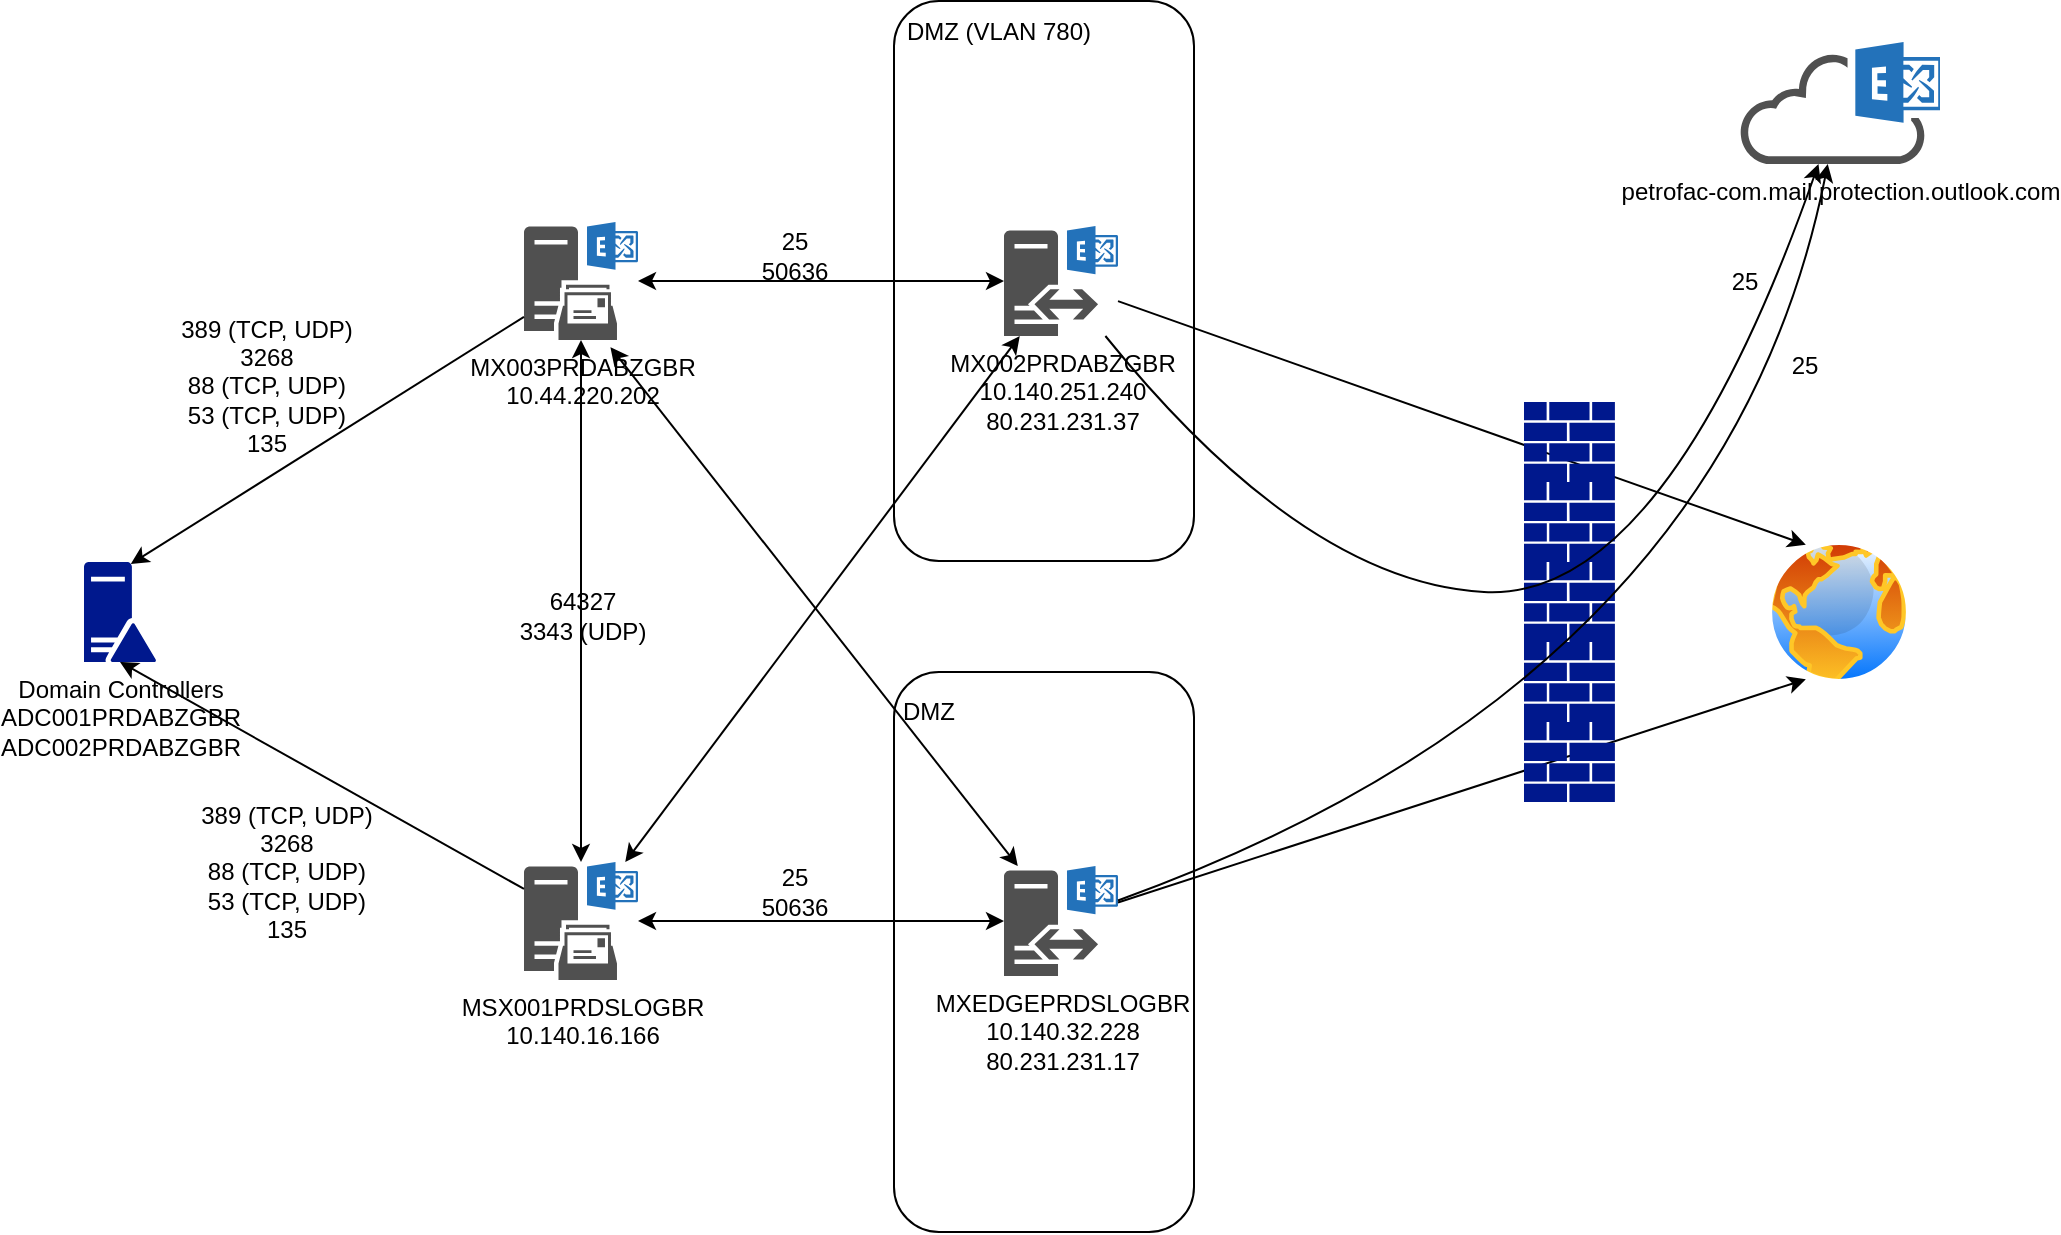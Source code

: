 <mxfile version="21.6.2" type="github">
  <diagram name="Page-1" id="f-zbyAJfGM1SuX7Dz58G">
    <mxGraphModel dx="1468" dy="922" grid="1" gridSize="10" guides="1" tooltips="1" connect="1" arrows="1" fold="1" page="1" pageScale="1" pageWidth="850" pageHeight="1100" math="0" shadow="0">
      <root>
        <mxCell id="0" />
        <mxCell id="1" parent="0" />
        <mxCell id="9CPUtANPXuZLFSPQJpxu-23" value="" style="rounded=1;whiteSpace=wrap;html=1;rotation=90;" parent="1" vertex="1">
          <mxGeometry x="440" y="740" width="280" height="150" as="geometry" />
        </mxCell>
        <mxCell id="9CPUtANPXuZLFSPQJpxu-3" value="" style="rounded=1;whiteSpace=wrap;html=1;rotation=90;" parent="1" vertex="1">
          <mxGeometry x="440" y="404.5" width="280" height="150" as="geometry" />
        </mxCell>
        <mxCell id="9CPUtANPXuZLFSPQJpxu-1" value="MX003PRDABZGBR&lt;br&gt;10.44.220.202" style="sketch=0;pointerEvents=1;shadow=0;dashed=0;html=1;strokeColor=none;fillColor=#505050;labelPosition=center;verticalLabelPosition=bottom;verticalAlign=top;outlineConnect=0;align=center;shape=mxgraph.office.servers.exchange_mailbox_server;" parent="1" vertex="1">
          <mxGeometry x="320" y="450" width="57" height="59" as="geometry" />
        </mxCell>
        <mxCell id="9CPUtANPXuZLFSPQJpxu-2" value="MX002PRDABZGBR&lt;br&gt;10.140.251.240&lt;br&gt;80.231.231.37" style="sketch=0;pointerEvents=1;shadow=0;dashed=0;html=1;strokeColor=none;fillColor=#505050;labelPosition=center;verticalLabelPosition=bottom;verticalAlign=top;outlineConnect=0;align=center;shape=mxgraph.office.servers.exchange_edge_transport_server;" parent="1" vertex="1">
          <mxGeometry x="560" y="452" width="57" height="55" as="geometry" />
        </mxCell>
        <mxCell id="9CPUtANPXuZLFSPQJpxu-4" value="DMZ (VLAN 780)" style="text;html=1;align=center;verticalAlign=middle;resizable=0;points=[];autosize=1;strokeColor=none;fillColor=none;" parent="1" vertex="1">
          <mxGeometry x="497" y="340" width="120" height="30" as="geometry" />
        </mxCell>
        <mxCell id="9CPUtANPXuZLFSPQJpxu-5" value="" style="endArrow=classic;startArrow=classic;html=1;rounded=0;" parent="1" source="9CPUtANPXuZLFSPQJpxu-1" target="9CPUtANPXuZLFSPQJpxu-2" edge="1">
          <mxGeometry width="50" height="50" relative="1" as="geometry">
            <mxPoint x="400" y="500" as="sourcePoint" />
            <mxPoint x="450" y="450" as="targetPoint" />
          </mxGeometry>
        </mxCell>
        <mxCell id="9CPUtANPXuZLFSPQJpxu-6" value="25&lt;br&gt;50636" style="text;html=1;align=center;verticalAlign=middle;resizable=0;points=[];autosize=1;strokeColor=none;fillColor=none;" parent="1" vertex="1">
          <mxGeometry x="425" y="447" width="60" height="40" as="geometry" />
        </mxCell>
        <mxCell id="9CPUtANPXuZLFSPQJpxu-10" value="Domain Controllers&lt;br&gt;ADC001PRDABZGBR&lt;br&gt;ADC002PRDABZGBR" style="sketch=0;aspect=fixed;pointerEvents=1;shadow=0;dashed=0;html=1;strokeColor=none;labelPosition=center;verticalLabelPosition=bottom;verticalAlign=top;align=center;fillColor=#00188D;shape=mxgraph.mscae.enterprise.domain_controller" parent="1" vertex="1">
          <mxGeometry x="100" y="620" width="36" height="50" as="geometry" />
        </mxCell>
        <mxCell id="9CPUtANPXuZLFSPQJpxu-11" value="" style="endArrow=classic;html=1;rounded=0;entryX=0.65;entryY=0.02;entryDx=0;entryDy=0;entryPerimeter=0;" parent="1" source="9CPUtANPXuZLFSPQJpxu-1" target="9CPUtANPXuZLFSPQJpxu-10" edge="1">
          <mxGeometry width="50" height="50" relative="1" as="geometry">
            <mxPoint x="300" y="330" as="sourcePoint" />
            <mxPoint x="350" y="280" as="targetPoint" />
          </mxGeometry>
        </mxCell>
        <mxCell id="9CPUtANPXuZLFSPQJpxu-12" value="389 (TCP, UDP)&lt;br&gt;3268&lt;br&gt;88 (TCP, UDP)&lt;br&gt;53 (TCP, UDP)&lt;br&gt;135" style="text;html=1;align=center;verticalAlign=middle;resizable=0;points=[];autosize=1;strokeColor=none;fillColor=none;" parent="1" vertex="1">
          <mxGeometry x="136" y="487" width="110" height="90" as="geometry" />
        </mxCell>
        <mxCell id="9CPUtANPXuZLFSPQJpxu-13" value="" style="image;aspect=fixed;perimeter=ellipsePerimeter;html=1;align=center;shadow=0;dashed=0;spacingTop=3;image=img/lib/active_directory/internet_globe.svg;" parent="1" vertex="1">
          <mxGeometry x="940" y="607.5" width="75" height="75" as="geometry" />
        </mxCell>
        <mxCell id="9CPUtANPXuZLFSPQJpxu-14" value="" style="endArrow=classic;html=1;rounded=0;entryX=0.25;entryY=0;entryDx=0;entryDy=0;" parent="1" source="9CPUtANPXuZLFSPQJpxu-2" target="9CPUtANPXuZLFSPQJpxu-13" edge="1">
          <mxGeometry width="50" height="50" relative="1" as="geometry">
            <mxPoint x="400" y="500" as="sourcePoint" />
            <mxPoint x="450" y="450" as="targetPoint" />
          </mxGeometry>
        </mxCell>
        <mxCell id="9CPUtANPXuZLFSPQJpxu-21" value="MSX001PRDSLOGBR&lt;br&gt;10.140.16.166" style="sketch=0;pointerEvents=1;shadow=0;dashed=0;html=1;strokeColor=none;fillColor=#505050;labelPosition=center;verticalLabelPosition=bottom;verticalAlign=top;outlineConnect=0;align=center;shape=mxgraph.office.servers.exchange_mailbox_server;" parent="1" vertex="1">
          <mxGeometry x="320" y="770" width="57" height="59" as="geometry" />
        </mxCell>
        <mxCell id="9CPUtANPXuZLFSPQJpxu-22" value="MXEDGEPRDSLOGBR&lt;br&gt;10.140.32.228&lt;br&gt;80.231.231.17" style="sketch=0;pointerEvents=1;shadow=0;dashed=0;html=1;strokeColor=none;fillColor=#505050;labelPosition=center;verticalLabelPosition=bottom;verticalAlign=top;outlineConnect=0;align=center;shape=mxgraph.office.servers.exchange_edge_transport_server;" parent="1" vertex="1">
          <mxGeometry x="560" y="772" width="57" height="55" as="geometry" />
        </mxCell>
        <mxCell id="9CPUtANPXuZLFSPQJpxu-24" value="DMZ" style="text;html=1;align=center;verticalAlign=middle;resizable=0;points=[];autosize=1;strokeColor=none;fillColor=none;" parent="1" vertex="1">
          <mxGeometry x="497" y="680" width="50" height="30" as="geometry" />
        </mxCell>
        <mxCell id="9CPUtANPXuZLFSPQJpxu-27" value="" style="endArrow=classic;startArrow=classic;html=1;rounded=0;" parent="1" source="9CPUtANPXuZLFSPQJpxu-21" target="9CPUtANPXuZLFSPQJpxu-1" edge="1">
          <mxGeometry width="50" height="50" relative="1" as="geometry">
            <mxPoint x="400" y="640" as="sourcePoint" />
            <mxPoint x="450" y="590" as="targetPoint" />
          </mxGeometry>
        </mxCell>
        <mxCell id="9CPUtANPXuZLFSPQJpxu-28" value="" style="endArrow=classic;startArrow=classic;html=1;rounded=0;" parent="1" source="9CPUtANPXuZLFSPQJpxu-21" target="9CPUtANPXuZLFSPQJpxu-22" edge="1">
          <mxGeometry width="50" height="50" relative="1" as="geometry">
            <mxPoint x="370" y="799" as="sourcePoint" />
            <mxPoint x="553" y="799" as="targetPoint" />
          </mxGeometry>
        </mxCell>
        <mxCell id="9CPUtANPXuZLFSPQJpxu-29" value="" style="endArrow=classic;html=1;rounded=0;entryX=0.25;entryY=1;entryDx=0;entryDy=0;" parent="1" source="9CPUtANPXuZLFSPQJpxu-22" target="9CPUtANPXuZLFSPQJpxu-13" edge="1">
          <mxGeometry width="50" height="50" relative="1" as="geometry">
            <mxPoint x="400" y="640" as="sourcePoint" />
            <mxPoint x="450" y="590" as="targetPoint" />
          </mxGeometry>
        </mxCell>
        <mxCell id="9CPUtANPXuZLFSPQJpxu-32" value="" style="endArrow=classic;html=1;rounded=0;entryX=0.5;entryY=1;entryDx=0;entryDy=0;entryPerimeter=0;" parent="1" source="9CPUtANPXuZLFSPQJpxu-21" target="9CPUtANPXuZLFSPQJpxu-10" edge="1">
          <mxGeometry width="50" height="50" relative="1" as="geometry">
            <mxPoint x="400" y="640" as="sourcePoint" />
            <mxPoint x="450" y="590" as="targetPoint" />
          </mxGeometry>
        </mxCell>
        <mxCell id="9CPUtANPXuZLFSPQJpxu-36" value="25&lt;br&gt;50636" style="text;html=1;align=center;verticalAlign=middle;resizable=0;points=[];autosize=1;strokeColor=none;fillColor=none;" parent="1" vertex="1">
          <mxGeometry x="425" y="765" width="60" height="40" as="geometry" />
        </mxCell>
        <mxCell id="9CPUtANPXuZLFSPQJpxu-38" value="389 (TCP, UDP)&lt;br&gt;3268&lt;br&gt;88 (TCP, UDP)&lt;br&gt;53 (TCP, UDP)&lt;br&gt;135" style="text;html=1;align=center;verticalAlign=middle;resizable=0;points=[];autosize=1;strokeColor=none;fillColor=none;" parent="1" vertex="1">
          <mxGeometry x="146" y="730" width="110" height="90" as="geometry" />
        </mxCell>
        <mxCell id="9CPUtANPXuZLFSPQJpxu-39" value="64327&lt;br&gt;3343 (UDP)" style="text;html=1;align=center;verticalAlign=middle;resizable=0;points=[];autosize=1;strokeColor=none;fillColor=none;" parent="1" vertex="1">
          <mxGeometry x="303.5" y="626.5" width="90" height="40" as="geometry" />
        </mxCell>
        <mxCell id="9CPUtANPXuZLFSPQJpxu-40" value="" style="sketch=0;aspect=fixed;pointerEvents=1;shadow=0;dashed=0;html=1;strokeColor=none;labelPosition=center;verticalLabelPosition=bottom;verticalAlign=top;align=center;fillColor=#00188D;shape=mxgraph.mscae.enterprise.firewall" parent="1" vertex="1">
          <mxGeometry x="820" y="540" width="45.45" height="40" as="geometry" />
        </mxCell>
        <mxCell id="9CPUtANPXuZLFSPQJpxu-41" value="" style="sketch=0;aspect=fixed;pointerEvents=1;shadow=0;dashed=0;html=1;strokeColor=none;labelPosition=center;verticalLabelPosition=bottom;verticalAlign=top;align=center;fillColor=#00188D;shape=mxgraph.mscae.enterprise.firewall" parent="1" vertex="1">
          <mxGeometry x="820" y="580" width="45.45" height="40" as="geometry" />
        </mxCell>
        <mxCell id="9CPUtANPXuZLFSPQJpxu-42" value="" style="sketch=0;aspect=fixed;pointerEvents=1;shadow=0;dashed=0;html=1;strokeColor=none;labelPosition=center;verticalLabelPosition=bottom;verticalAlign=top;align=center;fillColor=#00188D;shape=mxgraph.mscae.enterprise.firewall" parent="1" vertex="1">
          <mxGeometry x="820" y="700" width="45.45" height="40" as="geometry" />
        </mxCell>
        <mxCell id="9CPUtANPXuZLFSPQJpxu-43" value="" style="sketch=0;aspect=fixed;pointerEvents=1;shadow=0;dashed=0;html=1;strokeColor=none;labelPosition=center;verticalLabelPosition=bottom;verticalAlign=top;align=center;fillColor=#00188D;shape=mxgraph.mscae.enterprise.firewall" parent="1" vertex="1">
          <mxGeometry x="820" y="660" width="45.45" height="40" as="geometry" />
        </mxCell>
        <mxCell id="9CPUtANPXuZLFSPQJpxu-44" value="" style="sketch=0;aspect=fixed;pointerEvents=1;shadow=0;dashed=0;html=1;strokeColor=none;labelPosition=center;verticalLabelPosition=bottom;verticalAlign=top;align=center;fillColor=#00188D;shape=mxgraph.mscae.enterprise.firewall" parent="1" vertex="1">
          <mxGeometry x="820" y="620" width="45.45" height="40" as="geometry" />
        </mxCell>
        <mxCell id="9CPUtANPXuZLFSPQJpxu-47" value="" style="endArrow=classic;startArrow=classic;html=1;rounded=0;" parent="1" source="9CPUtANPXuZLFSPQJpxu-21" target="9CPUtANPXuZLFSPQJpxu-2" edge="1">
          <mxGeometry width="50" height="50" relative="1" as="geometry">
            <mxPoint x="400" y="640" as="sourcePoint" />
            <mxPoint x="450" y="590" as="targetPoint" />
          </mxGeometry>
        </mxCell>
        <mxCell id="9CPUtANPXuZLFSPQJpxu-48" value="" style="endArrow=classic;startArrow=classic;html=1;rounded=0;entryX=0.758;entryY=1.061;entryDx=0;entryDy=0;entryPerimeter=0;" parent="1" source="9CPUtANPXuZLFSPQJpxu-22" target="9CPUtANPXuZLFSPQJpxu-1" edge="1">
          <mxGeometry width="50" height="50" relative="1" as="geometry">
            <mxPoint x="400" y="640" as="sourcePoint" />
            <mxPoint x="450" y="590" as="targetPoint" />
          </mxGeometry>
        </mxCell>
        <mxCell id="wDyucv7lZwoEA-OweexN-1" value="petrofac-com.mail.protection.outlook.com" style="sketch=0;pointerEvents=1;shadow=0;dashed=0;html=1;strokeColor=none;fillColor=#505050;labelPosition=center;verticalLabelPosition=bottom;outlineConnect=0;verticalAlign=top;align=center;shape=mxgraph.office.clouds.cloud_exchange_online;" vertex="1" parent="1">
          <mxGeometry x="928" y="360" width="100" height="61" as="geometry" />
        </mxCell>
        <mxCell id="wDyucv7lZwoEA-OweexN-2" value="" style="curved=1;endArrow=classic;html=1;rounded=0;" edge="1" parent="1" source="9CPUtANPXuZLFSPQJpxu-2" target="wDyucv7lZwoEA-OweexN-1">
          <mxGeometry width="50" height="50" relative="1" as="geometry">
            <mxPoint x="500" y="730" as="sourcePoint" />
            <mxPoint x="550" y="680" as="targetPoint" />
            <Array as="points">
              <mxPoint x="710" y="630" />
              <mxPoint x="890" y="640" />
            </Array>
          </mxGeometry>
        </mxCell>
        <mxCell id="wDyucv7lZwoEA-OweexN-4" value="" style="curved=1;endArrow=classic;html=1;rounded=0;" edge="1" parent="1" source="9CPUtANPXuZLFSPQJpxu-22" target="wDyucv7lZwoEA-OweexN-1">
          <mxGeometry width="50" height="50" relative="1" as="geometry">
            <mxPoint x="500" y="730" as="sourcePoint" />
            <mxPoint x="550" y="680" as="targetPoint" />
            <Array as="points">
              <mxPoint x="920" y="680" />
            </Array>
          </mxGeometry>
        </mxCell>
        <mxCell id="wDyucv7lZwoEA-OweexN-5" value="25" style="text;html=1;align=center;verticalAlign=middle;resizable=0;points=[];autosize=1;strokeColor=none;fillColor=none;" vertex="1" parent="1">
          <mxGeometry x="910" y="464.5" width="40" height="30" as="geometry" />
        </mxCell>
        <mxCell id="wDyucv7lZwoEA-OweexN-6" value="25" style="text;html=1;align=center;verticalAlign=middle;resizable=0;points=[];autosize=1;strokeColor=none;fillColor=none;" vertex="1" parent="1">
          <mxGeometry x="940" y="507" width="40" height="30" as="geometry" />
        </mxCell>
      </root>
    </mxGraphModel>
  </diagram>
</mxfile>
